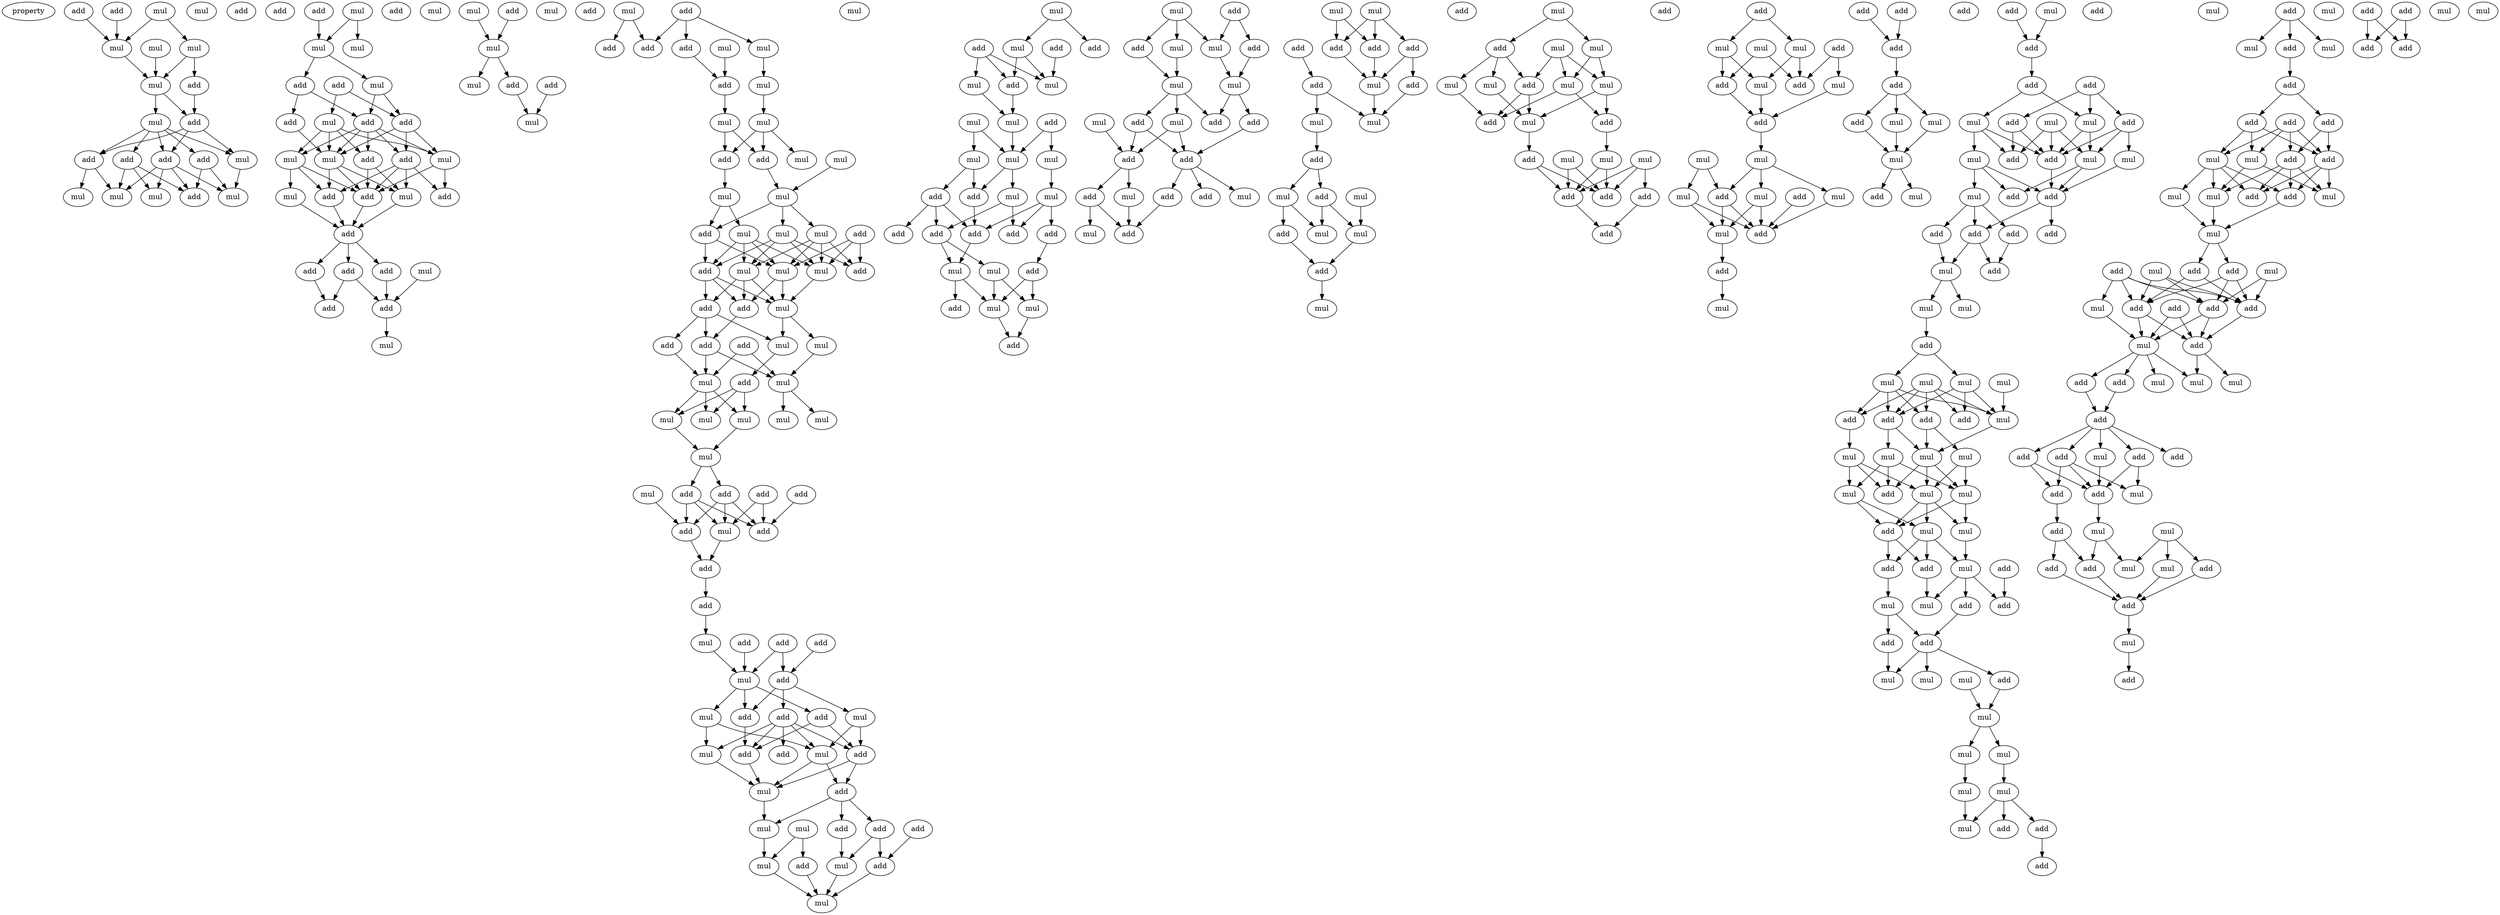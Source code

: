 digraph {
    node [fontcolor=black]
    property [mul=2,lf=1.2]
    0 [ label = mul ];
    1 [ label = add ];
    2 [ label = add ];
    3 [ label = mul ];
    4 [ label = add ];
    5 [ label = mul ];
    6 [ label = mul ];
    7 [ label = mul ];
    8 [ label = mul ];
    9 [ label = add ];
    10 [ label = mul ];
    11 [ label = add ];
    12 [ label = add ];
    13 [ label = add ];
    14 [ label = add ];
    15 [ label = mul ];
    16 [ label = add ];
    17 [ label = mul ];
    18 [ label = mul ];
    19 [ label = mul ];
    20 [ label = mul ];
    21 [ label = add ];
    22 [ label = add ];
    23 [ label = add ];
    24 [ label = mul ];
    25 [ label = mul ];
    26 [ label = mul ];
    27 [ label = add ];
    28 [ label = add ];
    29 [ label = mul ];
    30 [ label = add ];
    31 [ label = add ];
    32 [ label = add ];
    33 [ label = mul ];
    34 [ label = add ];
    35 [ label = add ];
    36 [ label = mul ];
    37 [ label = mul ];
    38 [ label = mul ];
    39 [ label = mul ];
    40 [ label = add ];
    41 [ label = mul ];
    42 [ label = add ];
    43 [ label = add ];
    44 [ label = add ];
    45 [ label = add ];
    46 [ label = mul ];
    47 [ label = add ];
    48 [ label = add ];
    49 [ label = add ];
    50 [ label = add ];
    51 [ label = add ];
    52 [ label = mul ];
    53 [ label = mul ];
    54 [ label = add ];
    55 [ label = mul ];
    56 [ label = mul ];
    57 [ label = mul ];
    58 [ label = mul ];
    59 [ label = add ];
    60 [ label = add ];
    61 [ label = mul ];
    62 [ label = add ];
    63 [ label = mul ];
    64 [ label = add ];
    65 [ label = mul ];
    66 [ label = add ];
    67 [ label = mul ];
    68 [ label = add ];
    69 [ label = add ];
    70 [ label = add ];
    71 [ label = mul ];
    72 [ label = mul ];
    73 [ label = mul ];
    74 [ label = add ];
    75 [ label = mul ];
    76 [ label = add ];
    77 [ label = mul ];
    78 [ label = mul ];
    79 [ label = mul ];
    80 [ label = mul ];
    81 [ label = add ];
    82 [ label = add ];
    83 [ label = mul ];
    84 [ label = mul ];
    85 [ label = mul ];
    86 [ label = add ];
    87 [ label = add ];
    88 [ label = mul ];
    89 [ label = mul ];
    90 [ label = mul ];
    91 [ label = add ];
    92 [ label = add ];
    93 [ label = add ];
    94 [ label = add ];
    95 [ label = mul ];
    96 [ label = add ];
    97 [ label = mul ];
    98 [ label = add ];
    99 [ label = mul ];
    100 [ label = mul ];
    101 [ label = mul ];
    102 [ label = mul ];
    103 [ label = mul ];
    104 [ label = mul ];
    105 [ label = mul ];
    106 [ label = mul ];
    107 [ label = add ];
    108 [ label = add ];
    109 [ label = add ];
    110 [ label = mul ];
    111 [ label = add ];
    112 [ label = add ];
    113 [ label = mul ];
    114 [ label = add ];
    115 [ label = add ];
    116 [ label = add ];
    117 [ label = mul ];
    118 [ label = add ];
    119 [ label = add ];
    120 [ label = add ];
    121 [ label = add ];
    122 [ label = mul ];
    123 [ label = add ];
    124 [ label = mul ];
    125 [ label = add ];
    126 [ label = add ];
    127 [ label = mul ];
    128 [ label = add ];
    129 [ label = add ];
    130 [ label = add ];
    131 [ label = mul ];
    132 [ label = mul ];
    133 [ label = mul ];
    134 [ label = add ];
    135 [ label = add ];
    136 [ label = mul ];
    137 [ label = add ];
    138 [ label = mul ];
    139 [ label = add ];
    140 [ label = mul ];
    141 [ label = mul ];
    142 [ label = add ];
    143 [ label = add ];
    144 [ label = mul ];
    145 [ label = mul ];
    146 [ label = mul ];
    147 [ label = add ];
    148 [ label = add ];
    149 [ label = mul ];
    150 [ label = add ];
    151 [ label = add ];
    152 [ label = mul ];
    153 [ label = mul ];
    154 [ label = mul ];
    155 [ label = add ];
    156 [ label = mul ];
    157 [ label = mul ];
    158 [ label = mul ];
    159 [ label = mul ];
    160 [ label = add ];
    161 [ label = mul ];
    162 [ label = add ];
    163 [ label = mul ];
    164 [ label = add ];
    165 [ label = add ];
    166 [ label = add ];
    167 [ label = add ];
    168 [ label = add ];
    169 [ label = mul ];
    170 [ label = add ];
    171 [ label = mul ];
    172 [ label = add ];
    173 [ label = mul ];
    174 [ label = mul ];
    175 [ label = add ];
    176 [ label = mul ];
    177 [ label = add ];
    178 [ label = mul ];
    179 [ label = add ];
    180 [ label = add ];
    181 [ label = mul ];
    182 [ label = mul ];
    183 [ label = mul ];
    184 [ label = add ];
    185 [ label = add ];
    186 [ label = mul ];
    187 [ label = add ];
    188 [ label = mul ];
    189 [ label = add ];
    190 [ label = add ];
    191 [ label = add ];
    192 [ label = mul ];
    193 [ label = add ];
    194 [ label = mul ];
    195 [ label = add ];
    196 [ label = mul ];
    197 [ label = add ];
    198 [ label = mul ];
    199 [ label = mul ];
    200 [ label = add ];
    201 [ label = add ];
    202 [ label = add ];
    203 [ label = add ];
    204 [ label = add ];
    205 [ label = mul ];
    206 [ label = add ];
    207 [ label = mul ];
    208 [ label = mul ];
    209 [ label = add ];
    210 [ label = mul ];
    211 [ label = mul ];
    212 [ label = add ];
    213 [ label = add ];
    214 [ label = mul ];
    215 [ label = add ];
    216 [ label = mul ];
    217 [ label = add ];
    218 [ label = mul ];
    219 [ label = mul ];
    220 [ label = add ];
    221 [ label = mul ];
    222 [ label = mul ];
    223 [ label = mul ];
    224 [ label = add ];
    225 [ label = mul ];
    226 [ label = mul ];
    227 [ label = mul ];
    228 [ label = mul ];
    229 [ label = add ];
    230 [ label = add ];
    231 [ label = add ];
    232 [ label = mul ];
    233 [ label = mul ];
    234 [ label = mul ];
    235 [ label = add ];
    236 [ label = add ];
    237 [ label = add ];
    238 [ label = add ];
    239 [ label = add ];
    240 [ label = add ];
    241 [ label = mul ];
    242 [ label = add ];
    243 [ label = mul ];
    244 [ label = mul ];
    245 [ label = mul ];
    246 [ label = add ];
    247 [ label = add ];
    248 [ label = mul ];
    249 [ label = add ];
    250 [ label = mul ];
    251 [ label = mul ];
    252 [ label = add ];
    253 [ label = add ];
    254 [ label = mul ];
    255 [ label = mul ];
    256 [ label = mul ];
    257 [ label = mul ];
    258 [ label = add ];
    259 [ label = add ];
    260 [ label = add ];
    261 [ label = mul ];
    262 [ label = add ];
    263 [ label = add ];
    264 [ label = add ];
    265 [ label = add ];
    266 [ label = add ];
    267 [ label = mul ];
    268 [ label = mul ];
    269 [ label = mul ];
    270 [ label = add ];
    271 [ label = mul ];
    272 [ label = add ];
    273 [ label = mul ];
    274 [ label = add ];
    275 [ label = add ];
    276 [ label = add ];
    277 [ label = add ];
    278 [ label = mul ];
    279 [ label = mul ];
    280 [ label = add ];
    281 [ label = mul ];
    282 [ label = mul ];
    283 [ label = mul ];
    284 [ label = add ];
    285 [ label = mul ];
    286 [ label = add ];
    287 [ label = add ];
    288 [ label = add ];
    289 [ label = mul ];
    290 [ label = add ];
    291 [ label = add ];
    292 [ label = add ];
    293 [ label = add ];
    294 [ label = add ];
    295 [ label = mul ];
    296 [ label = add ];
    297 [ label = mul ];
    298 [ label = mul ];
    299 [ label = add ];
    300 [ label = mul ];
    301 [ label = mul ];
    302 [ label = mul ];
    303 [ label = mul ];
    304 [ label = add ];
    305 [ label = mul ];
    306 [ label = add ];
    307 [ label = add ];
    308 [ label = add ];
    309 [ label = mul ];
    310 [ label = mul ];
    311 [ label = mul ];
    312 [ label = mul ];
    313 [ label = mul ];
    314 [ label = add ];
    315 [ label = mul ];
    316 [ label = mul ];
    317 [ label = add ];
    318 [ label = mul ];
    319 [ label = mul ];
    320 [ label = add ];
    321 [ label = add ];
    322 [ label = add ];
    323 [ label = mul ];
    324 [ label = mul ];
    325 [ label = add ];
    326 [ label = mul ];
    327 [ label = add ];
    328 [ label = add ];
    329 [ label = add ];
    330 [ label = mul ];
    331 [ label = mul ];
    332 [ label = mul ];
    333 [ label = add ];
    334 [ label = mul ];
    335 [ label = mul ];
    336 [ label = mul ];
    337 [ label = mul ];
    338 [ label = mul ];
    339 [ label = add ];
    340 [ label = mul ];
    341 [ label = add ];
    342 [ label = mul ];
    343 [ label = add ];
    344 [ label = add ];
    345 [ label = mul ];
    346 [ label = mul ];
    347 [ label = add ];
    348 [ label = mul ];
    349 [ label = add ];
    350 [ label = add ];
    351 [ label = add ];
    352 [ label = add ];
    353 [ label = mul ];
    354 [ label = mul ];
    355 [ label = add ];
    356 [ label = add ];
    357 [ label = add ];
    358 [ label = mul ];
    359 [ label = mul ];
    360 [ label = mul ];
    361 [ label = add ];
    362 [ label = mul ];
    363 [ label = add ];
    364 [ label = mul ];
    365 [ label = add ];
    366 [ label = mul ];
    367 [ label = add ];
    368 [ label = add ];
    369 [ label = add ];
    370 [ label = mul ];
    371 [ label = add ];
    372 [ label = add ];
    373 [ label = mul ];
    374 [ label = add ];
    375 [ label = mul ];
    376 [ label = add ];
    377 [ label = add ];
    378 [ label = mul ];
    379 [ label = mul ];
    380 [ label = add ];
    381 [ label = mul ];
    382 [ label = add ];
    383 [ label = add ];
    384 [ label = add ];
    385 [ label = add ];
    386 [ label = mul ];
    387 [ label = add ];
    388 [ label = add ];
    389 [ label = mul ];
    390 [ label = add ];
    391 [ label = mul ];
    392 [ label = add ];
    393 [ label = mul ];
    394 [ label = add ];
    395 [ label = add ];
    396 [ label = mul ];
    397 [ label = add ];
    398 [ label = mul ];
    399 [ label = add ];
    400 [ label = add ];
    401 [ label = add ];
    402 [ label = add ];
    403 [ label = add ];
    404 [ label = mul ];
    405 [ label = mul ];
    0 -> 5 [ name = 0 ];
    0 -> 6 [ name = 1 ];
    1 -> 5 [ name = 2 ];
    2 -> 5 [ name = 3 ];
    5 -> 8 [ name = 4 ];
    6 -> 8 [ name = 5 ];
    6 -> 9 [ name = 6 ];
    7 -> 8 [ name = 7 ];
    8 -> 10 [ name = 8 ];
    8 -> 11 [ name = 9 ];
    9 -> 11 [ name = 10 ];
    10 -> 12 [ name = 11 ];
    10 -> 13 [ name = 12 ];
    10 -> 14 [ name = 13 ];
    10 -> 15 [ name = 14 ];
    10 -> 16 [ name = 15 ];
    11 -> 12 [ name = 16 ];
    11 -> 14 [ name = 17 ];
    11 -> 15 [ name = 18 ];
    12 -> 17 [ name = 19 ];
    12 -> 20 [ name = 20 ];
    13 -> 19 [ name = 21 ];
    13 -> 21 [ name = 22 ];
    14 -> 18 [ name = 23 ];
    14 -> 19 [ name = 24 ];
    14 -> 20 [ name = 25 ];
    14 -> 21 [ name = 26 ];
    15 -> 19 [ name = 27 ];
    16 -> 18 [ name = 28 ];
    16 -> 20 [ name = 29 ];
    16 -> 21 [ name = 30 ];
    23 -> 25 [ name = 31 ];
    24 -> 25 [ name = 32 ];
    24 -> 26 [ name = 33 ];
    25 -> 27 [ name = 34 ];
    25 -> 29 [ name = 35 ];
    27 -> 30 [ name = 36 ];
    27 -> 31 [ name = 37 ];
    28 -> 32 [ name = 38 ];
    28 -> 33 [ name = 39 ];
    29 -> 30 [ name = 40 ];
    29 -> 32 [ name = 41 ];
    30 -> 34 [ name = 42 ];
    30 -> 35 [ name = 43 ];
    30 -> 36 [ name = 44 ];
    30 -> 37 [ name = 45 ];
    30 -> 38 [ name = 46 ];
    31 -> 38 [ name = 47 ];
    32 -> 34 [ name = 48 ];
    32 -> 37 [ name = 49 ];
    32 -> 38 [ name = 50 ];
    33 -> 35 [ name = 51 ];
    33 -> 36 [ name = 52 ];
    33 -> 37 [ name = 53 ];
    33 -> 38 [ name = 54 ];
    34 -> 40 [ name = 55 ];
    34 -> 41 [ name = 56 ];
    34 -> 42 [ name = 57 ];
    34 -> 43 [ name = 58 ];
    35 -> 41 [ name = 59 ];
    35 -> 43 [ name = 60 ];
    36 -> 39 [ name = 61 ];
    36 -> 40 [ name = 62 ];
    36 -> 43 [ name = 63 ];
    37 -> 42 [ name = 64 ];
    37 -> 43 [ name = 65 ];
    38 -> 40 [ name = 66 ];
    38 -> 41 [ name = 67 ];
    38 -> 43 [ name = 68 ];
    39 -> 44 [ name = 69 ];
    40 -> 44 [ name = 70 ];
    41 -> 44 [ name = 71 ];
    43 -> 44 [ name = 72 ];
    44 -> 45 [ name = 73 ];
    44 -> 48 [ name = 74 ];
    44 -> 49 [ name = 75 ];
    45 -> 51 [ name = 76 ];
    46 -> 50 [ name = 77 ];
    48 -> 50 [ name = 78 ];
    48 -> 51 [ name = 79 ];
    49 -> 50 [ name = 80 ];
    50 -> 55 [ name = 81 ];
    53 -> 56 [ name = 82 ];
    54 -> 56 [ name = 83 ];
    56 -> 58 [ name = 84 ];
    56 -> 60 [ name = 85 ];
    59 -> 61 [ name = 86 ];
    60 -> 61 [ name = 87 ];
    63 -> 66 [ name = 88 ];
    63 -> 69 [ name = 89 ];
    64 -> 67 [ name = 90 ];
    64 -> 68 [ name = 91 ];
    64 -> 69 [ name = 92 ];
    65 -> 70 [ name = 93 ];
    67 -> 71 [ name = 94 ];
    68 -> 70 [ name = 95 ];
    70 -> 72 [ name = 96 ];
    71 -> 73 [ name = 97 ];
    72 -> 74 [ name = 98 ];
    72 -> 76 [ name = 99 ];
    73 -> 74 [ name = 100 ];
    73 -> 75 [ name = 101 ];
    73 -> 76 [ name = 102 ];
    74 -> 78 [ name = 103 ];
    76 -> 79 [ name = 104 ];
    77 -> 78 [ name = 105 ];
    78 -> 81 [ name = 106 ];
    78 -> 83 [ name = 107 ];
    78 -> 84 [ name = 108 ];
    79 -> 80 [ name = 109 ];
    79 -> 81 [ name = 110 ];
    80 -> 85 [ name = 111 ];
    80 -> 87 [ name = 112 ];
    80 -> 88 [ name = 113 ];
    80 -> 89 [ name = 114 ];
    81 -> 87 [ name = 115 ];
    81 -> 88 [ name = 116 ];
    82 -> 85 [ name = 117 ];
    82 -> 86 [ name = 118 ];
    82 -> 88 [ name = 119 ];
    83 -> 85 [ name = 120 ];
    83 -> 86 [ name = 121 ];
    83 -> 88 [ name = 122 ];
    83 -> 89 [ name = 123 ];
    84 -> 85 [ name = 124 ];
    84 -> 86 [ name = 125 ];
    84 -> 87 [ name = 126 ];
    84 -> 89 [ name = 127 ];
    85 -> 90 [ name = 128 ];
    87 -> 90 [ name = 129 ];
    87 -> 91 [ name = 130 ];
    87 -> 92 [ name = 131 ];
    88 -> 90 [ name = 132 ];
    88 -> 92 [ name = 133 ];
    89 -> 90 [ name = 134 ];
    89 -> 91 [ name = 135 ];
    89 -> 92 [ name = 136 ];
    90 -> 95 [ name = 137 ];
    90 -> 97 [ name = 138 ];
    91 -> 94 [ name = 139 ];
    91 -> 96 [ name = 140 ];
    91 -> 97 [ name = 141 ];
    92 -> 94 [ name = 142 ];
    93 -> 99 [ name = 143 ];
    93 -> 100 [ name = 144 ];
    94 -> 99 [ name = 145 ];
    94 -> 100 [ name = 146 ];
    95 -> 99 [ name = 147 ];
    96 -> 100 [ name = 148 ];
    97 -> 98 [ name = 149 ];
    98 -> 101 [ name = 150 ];
    98 -> 104 [ name = 151 ];
    98 -> 105 [ name = 152 ];
    99 -> 102 [ name = 153 ];
    99 -> 103 [ name = 154 ];
    100 -> 101 [ name = 155 ];
    100 -> 104 [ name = 156 ];
    100 -> 105 [ name = 157 ];
    101 -> 106 [ name = 158 ];
    104 -> 106 [ name = 159 ];
    106 -> 107 [ name = 160 ];
    106 -> 108 [ name = 161 ];
    107 -> 112 [ name = 162 ];
    107 -> 113 [ name = 163 ];
    107 -> 114 [ name = 164 ];
    108 -> 112 [ name = 165 ];
    108 -> 113 [ name = 166 ];
    108 -> 114 [ name = 167 ];
    109 -> 112 [ name = 168 ];
    110 -> 114 [ name = 169 ];
    111 -> 112 [ name = 170 ];
    111 -> 113 [ name = 171 ];
    113 -> 115 [ name = 172 ];
    114 -> 115 [ name = 173 ];
    115 -> 116 [ name = 174 ];
    116 -> 117 [ name = 175 ];
    117 -> 122 [ name = 176 ];
    118 -> 122 [ name = 177 ];
    119 -> 121 [ name = 178 ];
    120 -> 121 [ name = 179 ];
    120 -> 122 [ name = 180 ];
    121 -> 123 [ name = 181 ];
    121 -> 126 [ name = 182 ];
    121 -> 127 [ name = 183 ];
    122 -> 124 [ name = 184 ];
    122 -> 125 [ name = 185 ];
    122 -> 126 [ name = 186 ];
    123 -> 128 [ name = 187 ];
    123 -> 129 [ name = 188 ];
    123 -> 130 [ name = 189 ];
    123 -> 131 [ name = 190 ];
    123 -> 132 [ name = 191 ];
    124 -> 131 [ name = 192 ];
    124 -> 132 [ name = 193 ];
    125 -> 129 [ name = 194 ];
    125 -> 130 [ name = 195 ];
    126 -> 129 [ name = 196 ];
    127 -> 130 [ name = 197 ];
    127 -> 132 [ name = 198 ];
    129 -> 133 [ name = 199 ];
    130 -> 133 [ name = 200 ];
    130 -> 134 [ name = 201 ];
    131 -> 133 [ name = 202 ];
    132 -> 133 [ name = 203 ];
    132 -> 134 [ name = 204 ];
    133 -> 136 [ name = 205 ];
    134 -> 135 [ name = 206 ];
    134 -> 136 [ name = 207 ];
    134 -> 137 [ name = 208 ];
    135 -> 141 [ name = 209 ];
    135 -> 143 [ name = 210 ];
    136 -> 140 [ name = 211 ];
    137 -> 141 [ name = 212 ];
    138 -> 140 [ name = 213 ];
    138 -> 142 [ name = 214 ];
    139 -> 143 [ name = 215 ];
    140 -> 145 [ name = 216 ];
    141 -> 145 [ name = 217 ];
    142 -> 145 [ name = 218 ];
    143 -> 145 [ name = 219 ];
    146 -> 149 [ name = 220 ];
    146 -> 150 [ name = 221 ];
    147 -> 153 [ name = 222 ];
    148 -> 151 [ name = 223 ];
    148 -> 152 [ name = 224 ];
    148 -> 153 [ name = 225 ];
    149 -> 151 [ name = 226 ];
    149 -> 153 [ name = 227 ];
    151 -> 156 [ name = 228 ];
    152 -> 156 [ name = 229 ];
    154 -> 157 [ name = 230 ];
    154 -> 159 [ name = 231 ];
    155 -> 158 [ name = 232 ];
    155 -> 159 [ name = 233 ];
    156 -> 159 [ name = 234 ];
    157 -> 160 [ name = 235 ];
    157 -> 162 [ name = 236 ];
    158 -> 161 [ name = 237 ];
    159 -> 162 [ name = 238 ];
    159 -> 163 [ name = 239 ];
    160 -> 165 [ name = 240 ];
    160 -> 166 [ name = 241 ];
    160 -> 168 [ name = 242 ];
    161 -> 164 [ name = 243 ];
    161 -> 167 [ name = 244 ];
    161 -> 168 [ name = 245 ];
    162 -> 168 [ name = 246 ];
    163 -> 164 [ name = 247 ];
    163 -> 166 [ name = 248 ];
    166 -> 169 [ name = 249 ];
    166 -> 171 [ name = 250 ];
    167 -> 170 [ name = 251 ];
    168 -> 171 [ name = 252 ];
    169 -> 173 [ name = 253 ];
    169 -> 174 [ name = 254 ];
    170 -> 173 [ name = 255 ];
    170 -> 174 [ name = 256 ];
    171 -> 172 [ name = 257 ];
    171 -> 174 [ name = 258 ];
    173 -> 175 [ name = 259 ];
    174 -> 175 [ name = 260 ];
    176 -> 178 [ name = 261 ];
    176 -> 179 [ name = 262 ];
    176 -> 181 [ name = 263 ];
    177 -> 178 [ name = 264 ];
    177 -> 180 [ name = 265 ];
    178 -> 182 [ name = 266 ];
    179 -> 183 [ name = 267 ];
    180 -> 182 [ name = 268 ];
    181 -> 183 [ name = 269 ];
    182 -> 185 [ name = 270 ];
    182 -> 187 [ name = 271 ];
    183 -> 184 [ name = 272 ];
    183 -> 186 [ name = 273 ];
    183 -> 187 [ name = 274 ];
    184 -> 189 [ name = 275 ];
    184 -> 190 [ name = 276 ];
    185 -> 189 [ name = 277 ];
    186 -> 189 [ name = 278 ];
    186 -> 190 [ name = 279 ];
    188 -> 190 [ name = 280 ];
    189 -> 193 [ name = 281 ];
    189 -> 194 [ name = 282 ];
    189 -> 195 [ name = 283 ];
    190 -> 191 [ name = 284 ];
    190 -> 192 [ name = 285 ];
    191 -> 196 [ name = 286 ];
    191 -> 197 [ name = 287 ];
    192 -> 197 [ name = 288 ];
    193 -> 197 [ name = 289 ];
    198 -> 201 [ name = 290 ];
    198 -> 202 [ name = 291 ];
    198 -> 203 [ name = 292 ];
    199 -> 201 [ name = 293 ];
    199 -> 203 [ name = 294 ];
    200 -> 204 [ name = 295 ];
    201 -> 205 [ name = 296 ];
    202 -> 205 [ name = 297 ];
    202 -> 206 [ name = 298 ];
    203 -> 205 [ name = 299 ];
    204 -> 207 [ name = 300 ];
    204 -> 208 [ name = 301 ];
    205 -> 208 [ name = 302 ];
    206 -> 208 [ name = 303 ];
    207 -> 209 [ name = 304 ];
    209 -> 211 [ name = 305 ];
    209 -> 212 [ name = 306 ];
    210 -> 214 [ name = 307 ];
    211 -> 215 [ name = 308 ];
    211 -> 216 [ name = 309 ];
    212 -> 214 [ name = 310 ];
    212 -> 216 [ name = 311 ];
    214 -> 217 [ name = 312 ];
    215 -> 217 [ name = 313 ];
    217 -> 218 [ name = 314 ];
    219 -> 220 [ name = 315 ];
    219 -> 222 [ name = 316 ];
    220 -> 223 [ name = 317 ];
    220 -> 224 [ name = 318 ];
    220 -> 226 [ name = 319 ];
    221 -> 224 [ name = 320 ];
    221 -> 225 [ name = 321 ];
    221 -> 227 [ name = 322 ];
    222 -> 225 [ name = 323 ];
    222 -> 227 [ name = 324 ];
    223 -> 228 [ name = 325 ];
    224 -> 228 [ name = 326 ];
    224 -> 230 [ name = 327 ];
    225 -> 228 [ name = 328 ];
    225 -> 229 [ name = 329 ];
    226 -> 230 [ name = 330 ];
    227 -> 229 [ name = 331 ];
    227 -> 230 [ name = 332 ];
    228 -> 231 [ name = 333 ];
    229 -> 232 [ name = 334 ];
    231 -> 235 [ name = 335 ];
    231 -> 237 [ name = 336 ];
    232 -> 235 [ name = 337 ];
    232 -> 237 [ name = 338 ];
    233 -> 235 [ name = 339 ];
    233 -> 237 [ name = 340 ];
    234 -> 235 [ name = 341 ];
    234 -> 236 [ name = 342 ];
    234 -> 237 [ name = 343 ];
    236 -> 238 [ name = 344 ];
    237 -> 238 [ name = 345 ];
    240 -> 241 [ name = 346 ];
    240 -> 243 [ name = 347 ];
    241 -> 246 [ name = 348 ];
    241 -> 248 [ name = 349 ];
    242 -> 245 [ name = 350 ];
    242 -> 246 [ name = 351 ];
    243 -> 247 [ name = 352 ];
    243 -> 248 [ name = 353 ];
    244 -> 246 [ name = 354 ];
    244 -> 247 [ name = 355 ];
    245 -> 249 [ name = 356 ];
    247 -> 249 [ name = 357 ];
    248 -> 249 [ name = 358 ];
    249 -> 250 [ name = 359 ];
    250 -> 252 [ name = 360 ];
    250 -> 255 [ name = 361 ];
    250 -> 256 [ name = 362 ];
    251 -> 252 [ name = 363 ];
    251 -> 254 [ name = 364 ];
    252 -> 257 [ name = 365 ];
    252 -> 258 [ name = 366 ];
    253 -> 258 [ name = 367 ];
    254 -> 257 [ name = 368 ];
    254 -> 258 [ name = 369 ];
    255 -> 257 [ name = 370 ];
    255 -> 258 [ name = 371 ];
    256 -> 258 [ name = 372 ];
    257 -> 259 [ name = 373 ];
    259 -> 261 [ name = 374 ];
    260 -> 264 [ name = 375 ];
    262 -> 264 [ name = 376 ];
    264 -> 265 [ name = 377 ];
    265 -> 266 [ name = 378 ];
    265 -> 267 [ name = 379 ];
    265 -> 268 [ name = 380 ];
    266 -> 269 [ name = 381 ];
    267 -> 269 [ name = 382 ];
    268 -> 269 [ name = 383 ];
    269 -> 272 [ name = 384 ];
    269 -> 273 [ name = 385 ];
    270 -> 274 [ name = 386 ];
    271 -> 274 [ name = 387 ];
    274 -> 275 [ name = 388 ];
    275 -> 278 [ name = 389 ];
    275 -> 279 [ name = 390 ];
    276 -> 277 [ name = 391 ];
    276 -> 279 [ name = 392 ];
    276 -> 280 [ name = 393 ];
    277 -> 284 [ name = 394 ];
    277 -> 286 [ name = 395 ];
    278 -> 283 [ name = 396 ];
    278 -> 284 [ name = 397 ];
    278 -> 286 [ name = 398 ];
    279 -> 282 [ name = 399 ];
    279 -> 286 [ name = 400 ];
    280 -> 282 [ name = 401 ];
    280 -> 285 [ name = 402 ];
    280 -> 286 [ name = 403 ];
    281 -> 282 [ name = 404 ];
    281 -> 284 [ name = 405 ];
    281 -> 286 [ name = 406 ];
    282 -> 287 [ name = 407 ];
    282 -> 288 [ name = 408 ];
    283 -> 287 [ name = 409 ];
    283 -> 288 [ name = 410 ];
    283 -> 289 [ name = 411 ];
    285 -> 288 [ name = 412 ];
    286 -> 288 [ name = 413 ];
    288 -> 290 [ name = 414 ];
    288 -> 292 [ name = 415 ];
    289 -> 291 [ name = 416 ];
    289 -> 292 [ name = 417 ];
    289 -> 293 [ name = 418 ];
    291 -> 295 [ name = 419 ];
    292 -> 294 [ name = 420 ];
    292 -> 295 [ name = 421 ];
    293 -> 294 [ name = 422 ];
    295 -> 297 [ name = 423 ];
    295 -> 298 [ name = 424 ];
    297 -> 299 [ name = 425 ];
    299 -> 300 [ name = 426 ];
    299 -> 302 [ name = 427 ];
    300 -> 304 [ name = 428 ];
    300 -> 305 [ name = 429 ];
    300 -> 306 [ name = 430 ];
    300 -> 308 [ name = 431 ];
    301 -> 305 [ name = 432 ];
    302 -> 305 [ name = 433 ];
    302 -> 306 [ name = 434 ];
    302 -> 307 [ name = 435 ];
    303 -> 304 [ name = 436 ];
    303 -> 305 [ name = 437 ];
    303 -> 306 [ name = 438 ];
    303 -> 307 [ name = 439 ];
    303 -> 308 [ name = 440 ];
    304 -> 312 [ name = 441 ];
    305 -> 311 [ name = 442 ];
    306 -> 310 [ name = 443 ];
    306 -> 311 [ name = 444 ];
    308 -> 309 [ name = 445 ];
    308 -> 311 [ name = 446 ];
    309 -> 313 [ name = 447 ];
    309 -> 316 [ name = 448 ];
    310 -> 313 [ name = 449 ];
    310 -> 314 [ name = 450 ];
    310 -> 315 [ name = 451 ];
    311 -> 313 [ name = 452 ];
    311 -> 314 [ name = 453 ];
    311 -> 316 [ name = 454 ];
    312 -> 314 [ name = 455 ];
    312 -> 315 [ name = 456 ];
    312 -> 316 [ name = 457 ];
    313 -> 317 [ name = 458 ];
    313 -> 319 [ name = 459 ];
    315 -> 317 [ name = 460 ];
    315 -> 318 [ name = 461 ];
    316 -> 317 [ name = 462 ];
    316 -> 318 [ name = 463 ];
    316 -> 319 [ name = 464 ];
    317 -> 320 [ name = 465 ];
    317 -> 321 [ name = 466 ];
    318 -> 320 [ name = 467 ];
    318 -> 321 [ name = 468 ];
    318 -> 323 [ name = 469 ];
    319 -> 323 [ name = 470 ];
    320 -> 324 [ name = 471 ];
    321 -> 326 [ name = 472 ];
    322 -> 327 [ name = 473 ];
    323 -> 325 [ name = 474 ];
    323 -> 326 [ name = 475 ];
    323 -> 327 [ name = 476 ];
    324 -> 328 [ name = 477 ];
    324 -> 329 [ name = 478 ];
    325 -> 329 [ name = 479 ];
    328 -> 332 [ name = 480 ];
    329 -> 330 [ name = 481 ];
    329 -> 332 [ name = 482 ];
    329 -> 333 [ name = 483 ];
    331 -> 334 [ name = 484 ];
    333 -> 334 [ name = 485 ];
    334 -> 335 [ name = 486 ];
    334 -> 336 [ name = 487 ];
    335 -> 337 [ name = 488 ];
    336 -> 338 [ name = 489 ];
    337 -> 340 [ name = 490 ];
    338 -> 339 [ name = 491 ];
    338 -> 340 [ name = 492 ];
    338 -> 341 [ name = 493 ];
    339 -> 343 [ name = 494 ];
    344 -> 346 [ name = 495 ];
    344 -> 347 [ name = 496 ];
    344 -> 348 [ name = 497 ];
    347 -> 349 [ name = 498 ];
    349 -> 350 [ name = 499 ];
    349 -> 351 [ name = 500 ];
    350 -> 353 [ name = 501 ];
    350 -> 354 [ name = 502 ];
    350 -> 355 [ name = 503 ];
    351 -> 355 [ name = 504 ];
    351 -> 356 [ name = 505 ];
    352 -> 353 [ name = 506 ];
    352 -> 354 [ name = 507 ];
    352 -> 355 [ name = 508 ];
    352 -> 356 [ name = 509 ];
    353 -> 359 [ name = 510 ];
    353 -> 360 [ name = 511 ];
    354 -> 357 [ name = 512 ];
    354 -> 358 [ name = 513 ];
    354 -> 359 [ name = 514 ];
    354 -> 361 [ name = 515 ];
    355 -> 357 [ name = 516 ];
    355 -> 360 [ name = 517 ];
    355 -> 361 [ name = 518 ];
    356 -> 357 [ name = 519 ];
    356 -> 359 [ name = 520 ];
    356 -> 360 [ name = 521 ];
    356 -> 361 [ name = 522 ];
    358 -> 362 [ name = 523 ];
    359 -> 362 [ name = 524 ];
    361 -> 362 [ name = 525 ];
    362 -> 365 [ name = 526 ];
    362 -> 367 [ name = 527 ];
    363 -> 368 [ name = 528 ];
    363 -> 369 [ name = 529 ];
    363 -> 370 [ name = 530 ];
    363 -> 372 [ name = 531 ];
    364 -> 368 [ name = 532 ];
    364 -> 369 [ name = 533 ];
    364 -> 372 [ name = 534 ];
    365 -> 368 [ name = 535 ];
    365 -> 369 [ name = 536 ];
    365 -> 372 [ name = 537 ];
    366 -> 368 [ name = 538 ];
    366 -> 372 [ name = 539 ];
    367 -> 368 [ name = 540 ];
    367 -> 369 [ name = 541 ];
    368 -> 374 [ name = 542 ];
    369 -> 373 [ name = 543 ];
    369 -> 374 [ name = 544 ];
    370 -> 373 [ name = 545 ];
    371 -> 373 [ name = 546 ];
    371 -> 374 [ name = 547 ];
    372 -> 373 [ name = 548 ];
    372 -> 374 [ name = 549 ];
    373 -> 375 [ name = 550 ];
    373 -> 376 [ name = 551 ];
    373 -> 377 [ name = 552 ];
    373 -> 378 [ name = 553 ];
    374 -> 375 [ name = 554 ];
    374 -> 379 [ name = 555 ];
    376 -> 380 [ name = 556 ];
    377 -> 380 [ name = 557 ];
    380 -> 381 [ name = 558 ];
    380 -> 382 [ name = 559 ];
    380 -> 383 [ name = 560 ];
    380 -> 384 [ name = 561 ];
    380 -> 385 [ name = 562 ];
    381 -> 388 [ name = 563 ];
    382 -> 386 [ name = 564 ];
    382 -> 388 [ name = 565 ];
    383 -> 386 [ name = 566 ];
    383 -> 387 [ name = 567 ];
    383 -> 388 [ name = 568 ];
    384 -> 387 [ name = 569 ];
    384 -> 388 [ name = 570 ];
    387 -> 390 [ name = 571 ];
    388 -> 391 [ name = 572 ];
    389 -> 392 [ name = 573 ];
    389 -> 393 [ name = 574 ];
    389 -> 396 [ name = 575 ];
    390 -> 394 [ name = 576 ];
    390 -> 395 [ name = 577 ];
    391 -> 395 [ name = 578 ];
    391 -> 396 [ name = 579 ];
    392 -> 397 [ name = 580 ];
    393 -> 397 [ name = 581 ];
    394 -> 397 [ name = 582 ];
    395 -> 397 [ name = 583 ];
    397 -> 398 [ name = 584 ];
    398 -> 399 [ name = 585 ];
    400 -> 402 [ name = 586 ];
    400 -> 403 [ name = 587 ];
    401 -> 402 [ name = 588 ];
    401 -> 403 [ name = 589 ];
}
